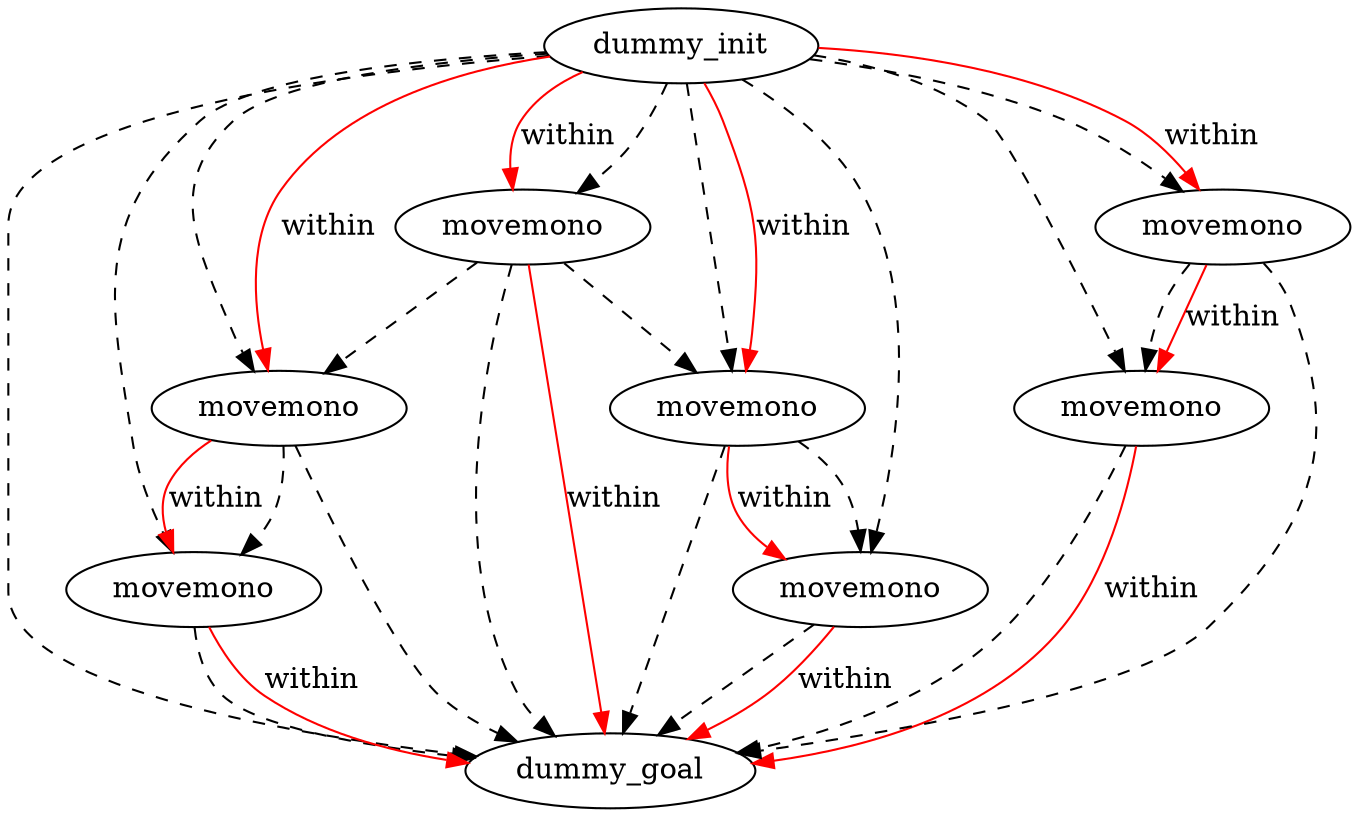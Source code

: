 digraph {
	"d619f2b1-6ec9-b524-604b-44b4dc18e679" [label=dummy_init]
	"d479168c-fc3e-7cb8-d8b0-4dcb0e27cb07" [label=dummy_goal]
	"c8a534f5-db4e-dee9-4a5d-d8e85cae5ec9" [label=movemono]
	"cd5702e0-e4e1-6851-3ba5-59f821fd99f4" [label=movemono]
	"1632204e-3365-43d8-34e6-1c10c07a5755" [label=movemono]
	"d1239f58-7ec4-089e-662c-04a614e27438" [label=movemono]
	"96b51a06-a074-e732-8853-89f676e5b24b" [label=movemono]
	"b3ed6840-6318-8695-0110-4b907a098ef1" [label=movemono]
	"6897fe0e-2211-a5a1-6161-68fd300c2dca" [label=movemono]
	"d619f2b1-6ec9-b524-604b-44b4dc18e679" -> "6897fe0e-2211-a5a1-6161-68fd300c2dca" [color=black style=dashed]
	"cd5702e0-e4e1-6851-3ba5-59f821fd99f4" -> "d479168c-fc3e-7cb8-d8b0-4dcb0e27cb07" [color=black style=dashed]
	"1632204e-3365-43d8-34e6-1c10c07a5755" -> "cd5702e0-e4e1-6851-3ba5-59f821fd99f4" [color=black style=dashed]
	"6897fe0e-2211-a5a1-6161-68fd300c2dca" -> "c8a534f5-db4e-dee9-4a5d-d8e85cae5ec9" [color=black style=dashed]
	"1632204e-3365-43d8-34e6-1c10c07a5755" -> "d479168c-fc3e-7cb8-d8b0-4dcb0e27cb07" [color=black style=dashed]
	"d1239f58-7ec4-089e-662c-04a614e27438" -> "b3ed6840-6318-8695-0110-4b907a098ef1" [color=black style=dashed]
	"d619f2b1-6ec9-b524-604b-44b4dc18e679" -> "b3ed6840-6318-8695-0110-4b907a098ef1" [color=black style=dashed]
	"d619f2b1-6ec9-b524-604b-44b4dc18e679" -> "c8a534f5-db4e-dee9-4a5d-d8e85cae5ec9" [color=black style=dashed]
	"d619f2b1-6ec9-b524-604b-44b4dc18e679" -> "d1239f58-7ec4-089e-662c-04a614e27438" [color=black style=dashed]
	"96b51a06-a074-e732-8853-89f676e5b24b" -> "d479168c-fc3e-7cb8-d8b0-4dcb0e27cb07" [color=black style=dashed]
	"6897fe0e-2211-a5a1-6161-68fd300c2dca" -> "d479168c-fc3e-7cb8-d8b0-4dcb0e27cb07" [color=black style=dashed]
	"d619f2b1-6ec9-b524-604b-44b4dc18e679" -> "cd5702e0-e4e1-6851-3ba5-59f821fd99f4" [color=black style=dashed]
	"d1239f58-7ec4-089e-662c-04a614e27438" -> "d479168c-fc3e-7cb8-d8b0-4dcb0e27cb07" [color=black style=dashed]
	"d619f2b1-6ec9-b524-604b-44b4dc18e679" -> "96b51a06-a074-e732-8853-89f676e5b24b" [color=black style=dashed]
	"d619f2b1-6ec9-b524-604b-44b4dc18e679" -> "d479168c-fc3e-7cb8-d8b0-4dcb0e27cb07" [color=black style=dashed]
	"d619f2b1-6ec9-b524-604b-44b4dc18e679" -> "1632204e-3365-43d8-34e6-1c10c07a5755" [color=black style=dashed]
	"c8a534f5-db4e-dee9-4a5d-d8e85cae5ec9" -> "d479168c-fc3e-7cb8-d8b0-4dcb0e27cb07" [color=black style=dashed]
	"b3ed6840-6318-8695-0110-4b907a098ef1" -> "d479168c-fc3e-7cb8-d8b0-4dcb0e27cb07" [color=black style=dashed]
	"b3ed6840-6318-8695-0110-4b907a098ef1" -> "96b51a06-a074-e732-8853-89f676e5b24b" [color=black style=dashed]
	"d1239f58-7ec4-089e-662c-04a614e27438" -> "1632204e-3365-43d8-34e6-1c10c07a5755" [color=black style=dashed]
	"d619f2b1-6ec9-b524-604b-44b4dc18e679" -> "1632204e-3365-43d8-34e6-1c10c07a5755" [label=within color=red]
	"96b51a06-a074-e732-8853-89f676e5b24b" -> "d479168c-fc3e-7cb8-d8b0-4dcb0e27cb07" [label=within color=red]
	"d619f2b1-6ec9-b524-604b-44b4dc18e679" -> "6897fe0e-2211-a5a1-6161-68fd300c2dca" [label=within color=red]
	"1632204e-3365-43d8-34e6-1c10c07a5755" -> "cd5702e0-e4e1-6851-3ba5-59f821fd99f4" [label=within color=red]
	"cd5702e0-e4e1-6851-3ba5-59f821fd99f4" -> "d479168c-fc3e-7cb8-d8b0-4dcb0e27cb07" [label=within color=red]
	"d1239f58-7ec4-089e-662c-04a614e27438" -> "d479168c-fc3e-7cb8-d8b0-4dcb0e27cb07" [label=within color=red]
	"6897fe0e-2211-a5a1-6161-68fd300c2dca" -> "c8a534f5-db4e-dee9-4a5d-d8e85cae5ec9" [label=within color=red]
	"d619f2b1-6ec9-b524-604b-44b4dc18e679" -> "d1239f58-7ec4-089e-662c-04a614e27438" [label=within color=red]
	"c8a534f5-db4e-dee9-4a5d-d8e85cae5ec9" -> "d479168c-fc3e-7cb8-d8b0-4dcb0e27cb07" [label=within color=red]
	"d619f2b1-6ec9-b524-604b-44b4dc18e679" -> "b3ed6840-6318-8695-0110-4b907a098ef1" [label=within color=red]
	"b3ed6840-6318-8695-0110-4b907a098ef1" -> "96b51a06-a074-e732-8853-89f676e5b24b" [label=within color=red]
}
